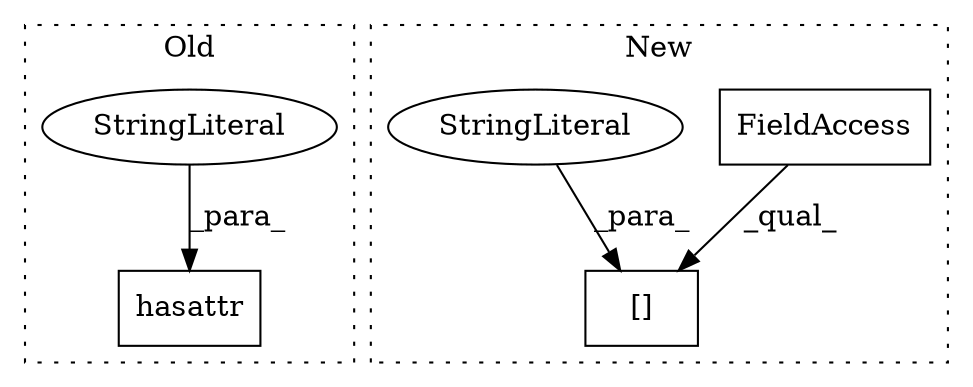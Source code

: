 digraph G {
subgraph cluster0 {
1 [label="hasattr" a="32" s="44172,44191" l="8,1" shape="box"];
3 [label="StringLiteral" a="45" s="44185" l="6" shape="ellipse"];
label = "Old";
style="dotted";
}
subgraph cluster1 {
2 [label="[]" a="2" s="44208,44228" l="14,1" shape="box"];
4 [label="FieldAccess" a="22" s="44208" l="13" shape="box"];
5 [label="StringLiteral" a="45" s="44222" l="6" shape="ellipse"];
label = "New";
style="dotted";
}
3 -> 1 [label="_para_"];
4 -> 2 [label="_qual_"];
5 -> 2 [label="_para_"];
}